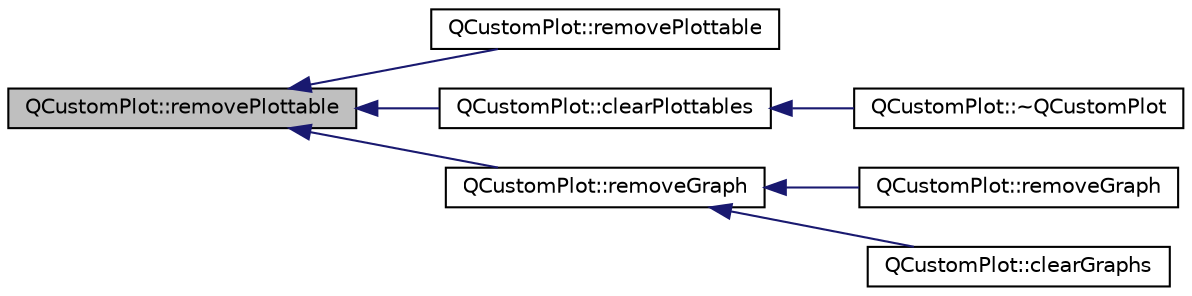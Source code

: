 digraph "QCustomPlot::removePlottable"
{
  edge [fontname="Helvetica",fontsize="10",labelfontname="Helvetica",labelfontsize="10"];
  node [fontname="Helvetica",fontsize="10",shape=record];
  rankdir="LR";
  Node623 [label="QCustomPlot::removePlottable",height=0.2,width=0.4,color="black", fillcolor="grey75", style="filled", fontcolor="black"];
  Node623 -> Node624 [dir="back",color="midnightblue",fontsize="10",style="solid",fontname="Helvetica"];
  Node624 [label="QCustomPlot::removePlottable",height=0.2,width=0.4,color="black", fillcolor="white", style="filled",URL="$dd/d9b/class_q_custom_plot.html#afc210e0021480f8119bccf37839dbcc8"];
  Node623 -> Node625 [dir="back",color="midnightblue",fontsize="10",style="solid",fontname="Helvetica"];
  Node625 [label="QCustomPlot::clearPlottables",height=0.2,width=0.4,color="black", fillcolor="white", style="filled",URL="$dd/d9b/class_q_custom_plot.html#a9a409bb3201878adb7ffba1c89c4e004"];
  Node625 -> Node626 [dir="back",color="midnightblue",fontsize="10",style="solid",fontname="Helvetica"];
  Node626 [label="QCustomPlot::~QCustomPlot",height=0.2,width=0.4,color="black", fillcolor="white", style="filled",URL="$dd/d9b/class_q_custom_plot.html#a75d9b6f599dcae706e45efd425c5499e"];
  Node623 -> Node627 [dir="back",color="midnightblue",fontsize="10",style="solid",fontname="Helvetica"];
  Node627 [label="QCustomPlot::removeGraph",height=0.2,width=0.4,color="black", fillcolor="white", style="filled",URL="$dd/d9b/class_q_custom_plot.html#a903561be895fb6528a770d66ac5e6713"];
  Node627 -> Node628 [dir="back",color="midnightblue",fontsize="10",style="solid",fontname="Helvetica"];
  Node628 [label="QCustomPlot::removeGraph",height=0.2,width=0.4,color="black", fillcolor="white", style="filled",URL="$dd/d9b/class_q_custom_plot.html#a9554b3d2d5b10c0f884bd4010b6c192c"];
  Node627 -> Node629 [dir="back",color="midnightblue",fontsize="10",style="solid",fontname="Helvetica"];
  Node629 [label="QCustomPlot::clearGraphs",height=0.2,width=0.4,color="black", fillcolor="white", style="filled",URL="$dd/d9b/class_q_custom_plot.html#ab0f3abff2d2f7df3668b5836f39207fa"];
}
